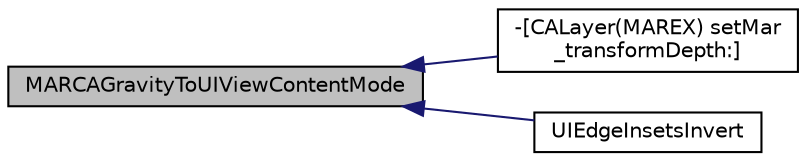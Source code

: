 digraph "MARCAGravityToUIViewContentMode"
{
  edge [fontname="Helvetica",fontsize="10",labelfontname="Helvetica",labelfontsize="10"];
  node [fontname="Helvetica",fontsize="10",shape=record];
  rankdir="LR";
  Node95 [label="MARCAGravityToUIViewContentMode",height=0.2,width=0.4,color="black", fillcolor="grey75", style="filled", fontcolor="black"];
  Node95 -> Node96 [dir="back",color="midnightblue",fontsize="10",style="solid",fontname="Helvetica"];
  Node96 [label="-[CALayer(MAREX) setMar\l_transformDepth:]",height=0.2,width=0.4,color="black", fillcolor="white", style="filled",URL="$category_c_a_layer_07_m_a_r_e_x_08.html#ab209f06b2ca144dcfc40c015c3337202"];
  Node95 -> Node97 [dir="back",color="midnightblue",fontsize="10",style="solid",fontname="Helvetica"];
  Node97 [label="UIEdgeInsetsInvert",height=0.2,width=0.4,color="black", fillcolor="white", style="filled",URL="$_m_a_r_c_g_utilities_8h.html#a94b752df0bdb07264cac471b25317f39",tooltip="Negates/inverts a UIEdgeInsets. "];
}

